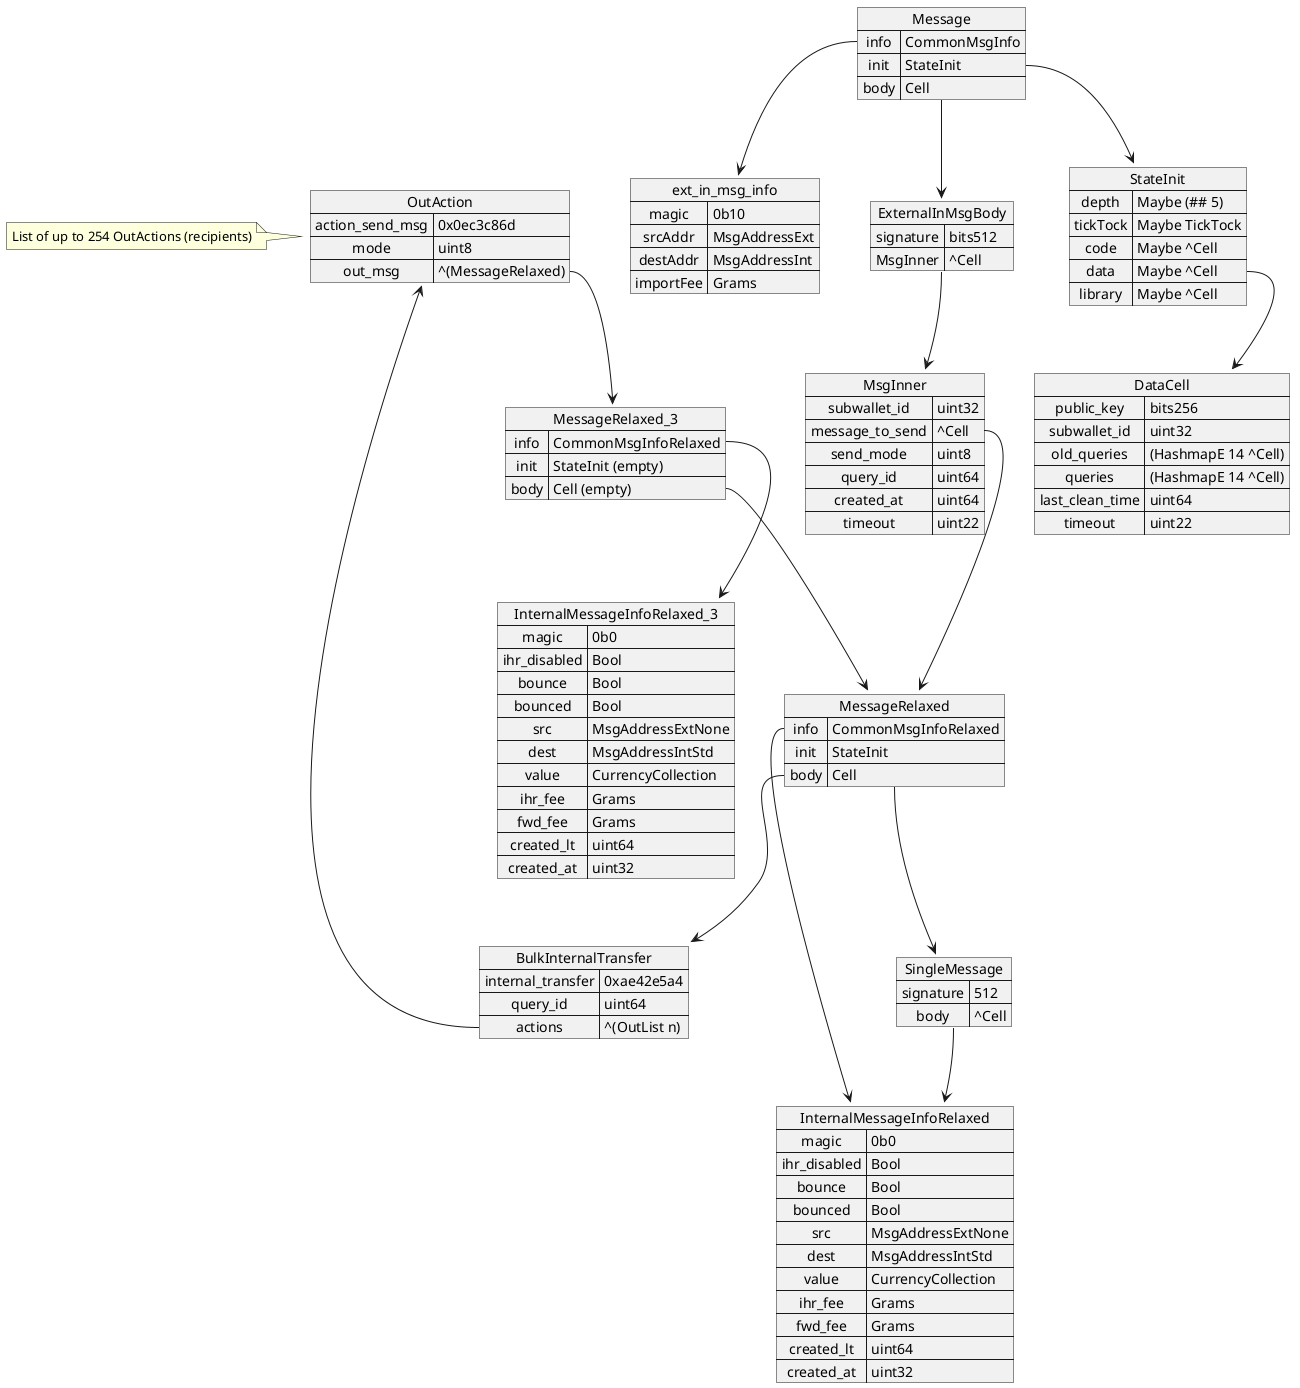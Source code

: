 @startuml
map Message {
  info => CommonMsgInfo
  init => StateInit
  body => Cell
}

map ext_in_msg_info {
    magic => 0b10
    srcAddr => MsgAddressExt
    destAddr => MsgAddressInt
    importFee => Grams
}

map StateInit {
   depth => Maybe (## 5)
   tickTock => Maybe TickTock
   code=>Maybe ^Cell
   data=>Maybe ^Cell
   library=>Maybe ^Cell
}

map DataCell {
   public_key => bits256
   subwallet_id => uint32
   old_queries => (HashmapE 14 ^Cell)
   queries => (HashmapE 14 ^Cell)
   last_clean_time => uint64
   timeout => uint22
}

map ExternalInMsgBody {
   signature => bits512
   MsgInner => ^Cell
}

map MsgInner {
 subwallet_id => uint32
 message_to_send => ^Cell
 send_mode => uint8
 query_id => uint64
 created_at => uint64
 timeout => uint22
}

map InternalMessageInfoRelaxed {
 magic => 0b0
 ihr_disabled => Bool
 bounce => Bool
 bounced => Bool
 src => MsgAddressExtNone
 dest => MsgAddressIntStd
 value => CurrencyCollection
 ihr_fee => Grams
 fwd_fee => Grams
 created_lt => uint64
 created_at => uint32
}

map MessageRelaxed {
  info => CommonMsgInfoRelaxed
  init => StateInit
  body => Cell
}

map SingleMessage {
  signature => 512
  body => ^Cell
}


map BulkInternalTransfer {
  internal_transfer => 0xae42e5a4
  query_id =>uint64
  actions  => ^(OutList n)
}

map OutAction {
  action_send_msg => 0x0ec3c86d
  mode => uint8
  out_msg => ^(MessageRelaxed)
}

map MessageRelaxed_3 {
  info => CommonMsgInfoRelaxed
  init => StateInit (empty)
  body => Cell (empty)
}

map InternalMessageInfoRelaxed_3 {
 magic => 0b0
 ihr_disabled => Bool
 bounce => Bool
 bounced => Bool
 src => MsgAddressExtNone
 dest => MsgAddressIntStd
 value => CurrencyCollection
 ihr_fee => Grams
 fwd_fee => Grams
 created_lt => uint64
 created_at => uint32
}


Message::info --> ext_in_msg_info
Message::init --> StateInit
StateInit::data --> DataCell
Message::body --> ExternalInMsgBody
ExternalInMsgBody::MsgInner --> MsgInner
MsgInner::message_to_send  --> MessageRelaxed
MessageRelaxed::info --> InternalMessageInfoRelaxed


MessageRelaxed::body --> BulkInternalTransfer
MessageRelaxed::body --> SingleMessage
SingleMessage::body -->InternalMessageInfoRelaxed
BulkInternalTransfer::actions --> OutAction
OutAction::out_msg --> MessageRelaxed_3
MessageRelaxed_3::info --> InternalMessageInfoRelaxed_3
MessageRelaxed_3::body --> MessageRelaxed

note left of OutAction
  List of up to 254 OutActions (recipients)
end note

@enduml